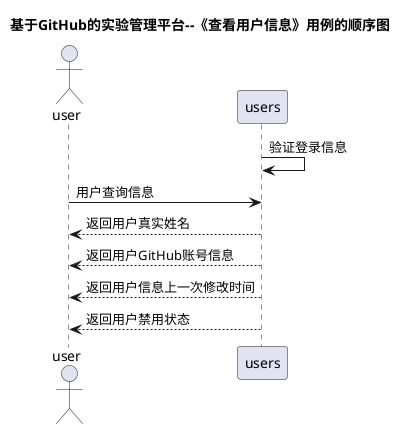 @startuml
title 基于GitHub的实验管理平台--《查看用户信息》用例的顺序图
actor user
users -> users: 验证登录信息
user -> users:用户查询信息
users --> user:返回用户真实姓名
users --> user:返回用户GitHub账号信息
users --> user:返回用户信息上一次修改时间
users --> user:返回用户禁用状态
@enduml